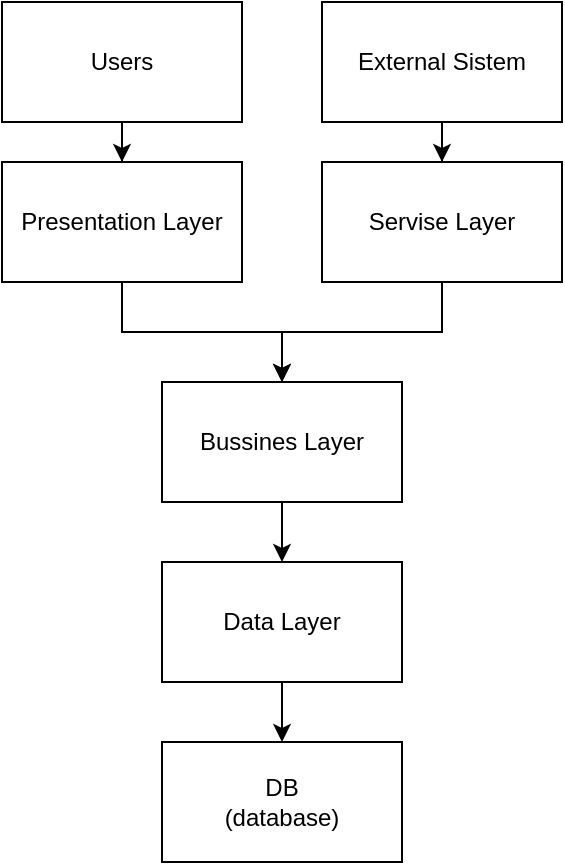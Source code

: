 <mxfile version="14.6.13" type="device"><diagram id="4xsrezUQ5qA22Mq8gjWL" name="Página-1"><mxGraphModel dx="1092" dy="486" grid="1" gridSize="10" guides="1" tooltips="1" connect="1" arrows="1" fold="1" page="1" pageScale="1" pageWidth="827" pageHeight="1169" math="0" shadow="0"><root><mxCell id="0"/><mxCell id="1" parent="0"/><mxCell id="565MqIVYWyMxKPQFm3gG-6" value="DB&lt;br&gt;(database)" style="rounded=0;whiteSpace=wrap;html=1;" parent="1" vertex="1"><mxGeometry x="200" y="410" width="120" height="60" as="geometry"/></mxCell><mxCell id="565MqIVYWyMxKPQFm3gG-15" value="" style="edgeStyle=orthogonalEdgeStyle;rounded=0;orthogonalLoop=1;jettySize=auto;html=1;" parent="1" source="565MqIVYWyMxKPQFm3gG-7" target="565MqIVYWyMxKPQFm3gG-6" edge="1"><mxGeometry relative="1" as="geometry"/></mxCell><mxCell id="565MqIVYWyMxKPQFm3gG-7" value="Data Layer" style="rounded=0;whiteSpace=wrap;html=1;" parent="1" vertex="1"><mxGeometry x="200" y="320" width="120" height="60" as="geometry"/></mxCell><mxCell id="565MqIVYWyMxKPQFm3gG-14" value="" style="edgeStyle=orthogonalEdgeStyle;rounded=0;orthogonalLoop=1;jettySize=auto;html=1;" parent="1" source="565MqIVYWyMxKPQFm3gG-8" target="565MqIVYWyMxKPQFm3gG-7" edge="1"><mxGeometry relative="1" as="geometry"/></mxCell><mxCell id="565MqIVYWyMxKPQFm3gG-8" value="Bussines Layer" style="rounded=0;whiteSpace=wrap;html=1;" parent="1" vertex="1"><mxGeometry x="200" y="230" width="120" height="60" as="geometry"/></mxCell><mxCell id="565MqIVYWyMxKPQFm3gG-12" style="edgeStyle=orthogonalEdgeStyle;rounded=0;orthogonalLoop=1;jettySize=auto;html=1;" parent="1" source="565MqIVYWyMxKPQFm3gG-9" target="565MqIVYWyMxKPQFm3gG-8" edge="1"><mxGeometry relative="1" as="geometry"/></mxCell><mxCell id="565MqIVYWyMxKPQFm3gG-9" value="Presentation Layer" style="rounded=0;whiteSpace=wrap;html=1;" parent="1" vertex="1"><mxGeometry x="120" y="120" width="120" height="60" as="geometry"/></mxCell><mxCell id="565MqIVYWyMxKPQFm3gG-11" style="edgeStyle=orthogonalEdgeStyle;rounded=0;orthogonalLoop=1;jettySize=auto;html=1;" parent="1" source="565MqIVYWyMxKPQFm3gG-10" target="565MqIVYWyMxKPQFm3gG-9" edge="1"><mxGeometry relative="1" as="geometry"/></mxCell><mxCell id="565MqIVYWyMxKPQFm3gG-10" value="Users" style="rounded=0;whiteSpace=wrap;html=1;" parent="1" vertex="1"><mxGeometry x="120" y="40" width="120" height="60" as="geometry"/></mxCell><mxCell id="wdSe_vVXmVQziF7KmOZ3-4" style="edgeStyle=orthogonalEdgeStyle;rounded=0;orthogonalLoop=1;jettySize=auto;html=1;entryX=0.5;entryY=0;entryDx=0;entryDy=0;" edge="1" parent="1" source="wdSe_vVXmVQziF7KmOZ3-1" target="565MqIVYWyMxKPQFm3gG-8"><mxGeometry relative="1" as="geometry"/></mxCell><mxCell id="wdSe_vVXmVQziF7KmOZ3-1" value="Servise Layer" style="rounded=0;whiteSpace=wrap;html=1;" vertex="1" parent="1"><mxGeometry x="280" y="120" width="120" height="60" as="geometry"/></mxCell><mxCell id="wdSe_vVXmVQziF7KmOZ3-2" style="edgeStyle=orthogonalEdgeStyle;rounded=0;orthogonalLoop=1;jettySize=auto;html=1;" edge="1" parent="1" source="wdSe_vVXmVQziF7KmOZ3-3" target="wdSe_vVXmVQziF7KmOZ3-1"><mxGeometry relative="1" as="geometry"/></mxCell><mxCell id="wdSe_vVXmVQziF7KmOZ3-3" value="External Sistem" style="rounded=0;whiteSpace=wrap;html=1;" vertex="1" parent="1"><mxGeometry x="280" y="40" width="120" height="60" as="geometry"/></mxCell></root></mxGraphModel></diagram></mxfile>